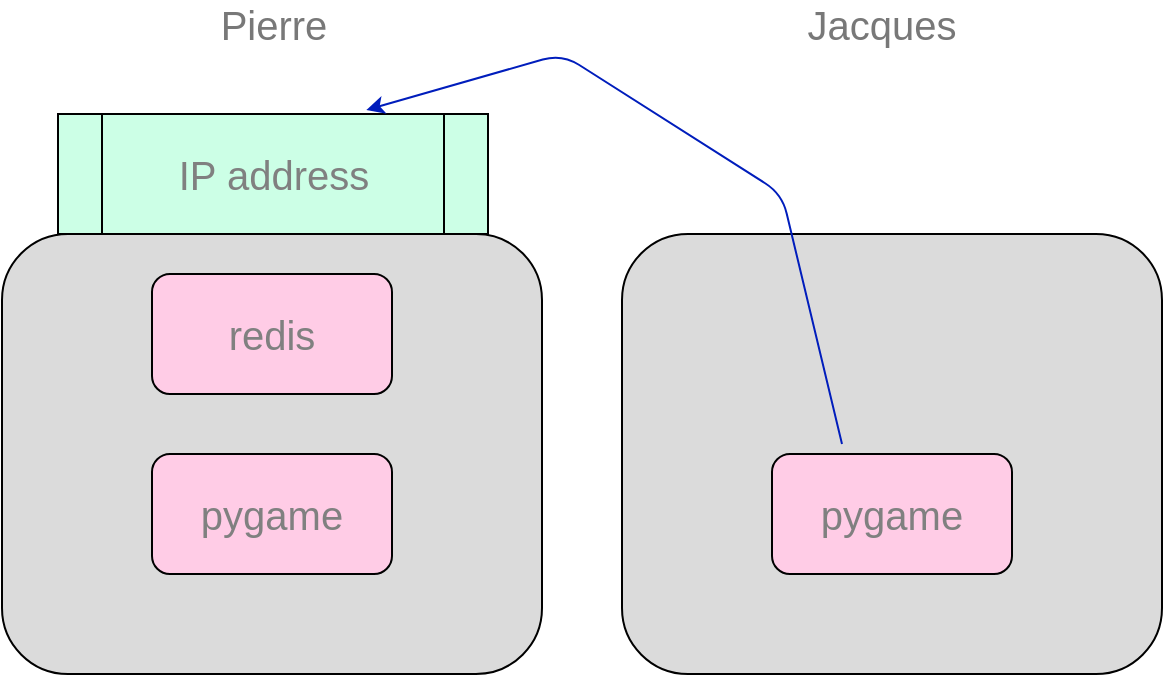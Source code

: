 <mxfile>
    <diagram id="20OelOc-otBJjKzTEhFn" name="Page-1">
        <mxGraphModel dx="625" dy="864" grid="1" gridSize="10" guides="1" tooltips="1" connect="1" arrows="1" fold="1" page="1" pageScale="1" pageWidth="850" pageHeight="1100" background="#ffffff" math="0" shadow="0">
            <root>
                <mxCell id="0"/>
                <mxCell id="1" parent="0"/>
                <mxCell id="2" value="" style="rounded=1;whiteSpace=wrap;html=1;align=left;fontSize=20;fillColor=#DBDBDB;" parent="1" vertex="1">
                    <mxGeometry x="30" y="300" width="270" height="220" as="geometry"/>
                </mxCell>
                <mxCell id="5" value="Pierre" style="text;html=1;strokeColor=none;fillColor=none;align=center;verticalAlign=middle;whiteSpace=wrap;rounded=0;fontSize=20;fontColor=#787878;" parent="1" vertex="1">
                    <mxGeometry x="146" y="185" width="40" height="20" as="geometry"/>
                </mxCell>
                <mxCell id="6" value="" style="rounded=1;whiteSpace=wrap;html=1;align=left;fontSize=20;fillColor=#DBDBDB;" parent="1" vertex="1">
                    <mxGeometry x="340" y="300" width="270" height="220" as="geometry"/>
                </mxCell>
                <mxCell id="7" value="Jacques" style="text;html=1;strokeColor=none;fillColor=none;align=center;verticalAlign=middle;whiteSpace=wrap;rounded=0;fontSize=20;fontColor=#787878;" parent="1" vertex="1">
                    <mxGeometry x="450" y="185" width="40" height="20" as="geometry"/>
                </mxCell>
                <mxCell id="8" value="&lt;div style=&quot;text-align: center&quot;&gt;&lt;span style=&quot;letter-spacing: 0px&quot;&gt;redis&lt;/span&gt;&lt;/div&gt;" style="rounded=1;whiteSpace=wrap;html=1;align=center;fontSize=20;fillColor=#FFCCE6;fontColor=#808080;" parent="1" vertex="1">
                    <mxGeometry x="105" y="320" width="120" height="60" as="geometry"/>
                </mxCell>
                <mxCell id="9" value="&lt;div style=&quot;text-align: center&quot;&gt;&lt;span style=&quot;letter-spacing: 0px&quot;&gt;pygame&lt;/span&gt;&lt;/div&gt;" style="rounded=1;whiteSpace=wrap;html=1;align=center;fontSize=20;fillColor=#FFCCE6;fontColor=#808080;" parent="1" vertex="1">
                    <mxGeometry x="105" y="410" width="120" height="60" as="geometry"/>
                </mxCell>
                <mxCell id="10" value="&lt;div style=&quot;text-align: center&quot;&gt;&lt;span style=&quot;letter-spacing: 0px&quot;&gt;pygame&lt;/span&gt;&lt;/div&gt;" style="rounded=1;whiteSpace=wrap;html=1;align=center;fontSize=20;fillColor=#FFCCE6;fontColor=#808080;" parent="1" vertex="1">
                    <mxGeometry x="415" y="410" width="120" height="60" as="geometry"/>
                </mxCell>
                <mxCell id="12" value="&lt;font color=&quot;#808080&quot;&gt;IP address&lt;/font&gt;" style="shape=process;whiteSpace=wrap;html=1;fontSize=20;align=center;fillColor=#CCFFE6;" parent="1" vertex="1">
                    <mxGeometry x="58" y="240" width="215" height="60" as="geometry"/>
                </mxCell>
                <mxCell id="15" value="" style="endArrow=classic;html=1;fontSize=20;entryX=0.717;entryY=-0.033;entryPerimeter=0;fillColor=#0050ef;strokeColor=#001DBC;" parent="1" target="12" edge="1">
                    <mxGeometry width="50" height="50" relative="1" as="geometry">
                        <mxPoint x="450" y="405" as="sourcePoint"/>
                        <mxPoint x="500" y="355" as="targetPoint"/>
                        <Array as="points">
                            <mxPoint x="420" y="280"/>
                            <mxPoint x="310" y="210"/>
                        </Array>
                    </mxGeometry>
                </mxCell>
            </root>
        </mxGraphModel>
    </diagram>
</mxfile>